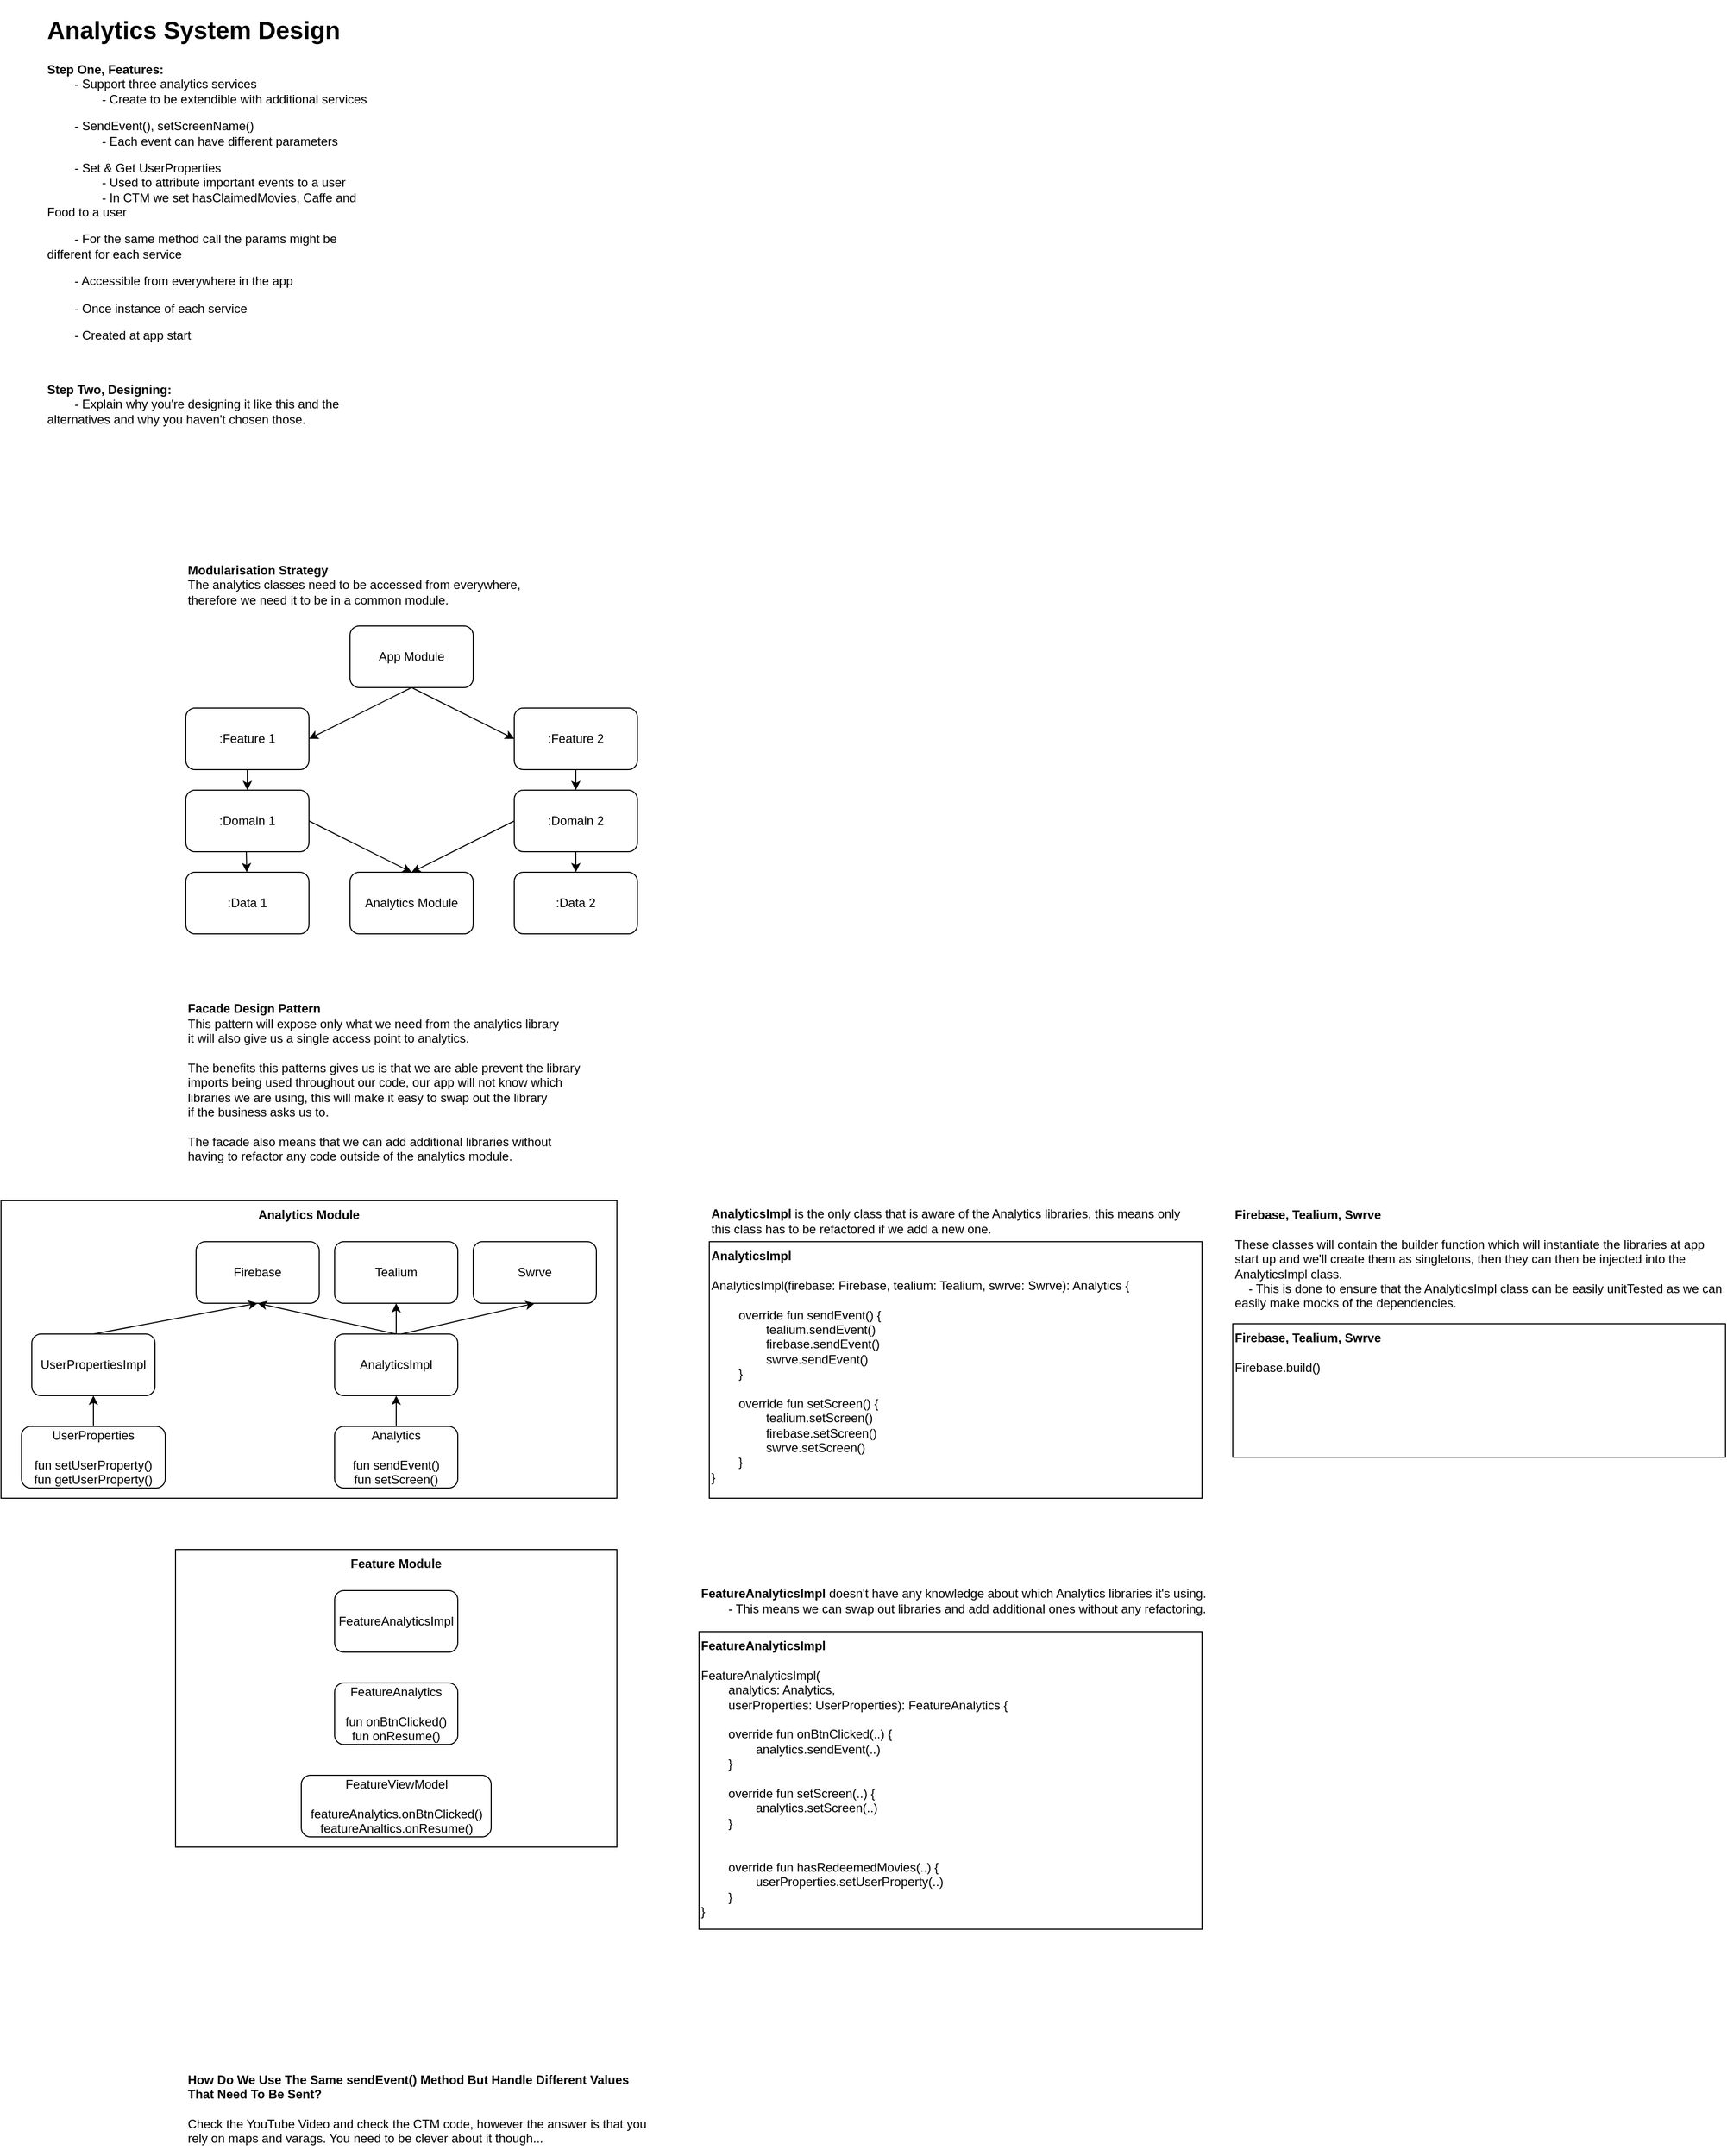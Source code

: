 <mxfile version="22.0.4" type="github">
  <diagram name="Page-1" id="PJGmgsbtzGTumNvcf9OR">
    <mxGraphModel dx="1242" dy="737" grid="1" gridSize="10" guides="1" tooltips="1" connect="1" arrows="1" fold="1" page="1" pageScale="1" pageWidth="827" pageHeight="1169" math="0" shadow="0">
      <root>
        <mxCell id="0" />
        <mxCell id="1" parent="0" />
        <mxCell id="CvgWeTbpGKm57QqjHpzC-31" value="&lt;b&gt;Analytics Module&lt;/b&gt;" style="rounded=0;whiteSpace=wrap;html=1;verticalAlign=top;" vertex="1" parent="1">
          <mxGeometry y="1200" width="600" height="290" as="geometry" />
        </mxCell>
        <mxCell id="CvgWeTbpGKm57QqjHpzC-1" value="&lt;h1&gt;Analytics System Design&lt;/h1&gt;&lt;p&gt;&lt;b&gt;Step One, Features:&lt;br&gt;&lt;/b&gt;&lt;span style=&quot;white-space: pre;&quot;&gt;&#x9;&lt;/span&gt;- Support three analytics services&lt;br&gt;&lt;span style=&quot;white-space: pre;&quot;&gt;&#x9;&lt;span style=&quot;white-space: pre;&quot;&gt;&#x9;&lt;/span&gt;&lt;/span&gt;- Create to be extendible with additional services&lt;br&gt;&lt;/p&gt;&lt;p&gt;&lt;span style=&quot;white-space: pre;&quot;&gt;&#x9;&lt;/span&gt;- SendEvent(), setScreenName()&lt;br&gt;&lt;span style=&quot;white-space: pre;&quot;&gt;&#x9;&lt;/span&gt;&lt;span style=&quot;white-space: pre;&quot;&gt;&#x9;&lt;/span&gt;- Each event can have different parameters&lt;br&gt;&lt;/p&gt;&lt;p&gt;&lt;span style=&quot;white-space: pre;&quot;&gt;&#x9;&lt;/span&gt;- Set &amp;amp; Get UserProperties&lt;br&gt;&lt;span style=&quot;white-space: pre;&quot;&gt;&#x9;&lt;/span&gt;&lt;span style=&quot;white-space: pre;&quot;&gt;&#x9;&lt;/span&gt;- Used to attribute important events to a user&lt;br&gt;&lt;span style=&quot;white-space: pre;&quot;&gt;&#x9;&lt;/span&gt;&lt;span style=&quot;white-space: pre;&quot;&gt;&#x9;&lt;/span&gt;- In CTM we set hasClaimedMovies, Caffe and Food to a user&lt;br&gt;&lt;/p&gt;&lt;p&gt;&lt;span style=&quot;white-space: pre;&quot;&gt;&#x9;&lt;/span&gt;- For the same method call the params might be different for each service&lt;br&gt;&lt;/p&gt;&lt;p&gt;&lt;span style=&quot;white-space: pre;&quot;&gt;&#x9;&lt;/span&gt;- Accessible from everywhere in the app&lt;br&gt;&lt;/p&gt;&lt;p&gt;&lt;span style=&quot;white-space: pre;&quot;&gt;&#x9;&lt;/span&gt;- Once instance of each service&lt;/p&gt;&lt;p&gt;&lt;span style=&quot;white-space: pre;&quot;&gt;&#x9;&lt;/span&gt;- Created at app start&lt;br&gt;&lt;/p&gt;&lt;p&gt;&lt;br&gt;&lt;/p&gt;&lt;p&gt;&lt;b&gt;Step Two, Designing:&lt;/b&gt;&lt;br&gt;&lt;span style=&quot;font-weight: bold; white-space: pre;&quot;&gt;&#x9;&lt;/span&gt;- Explain why you&#39;re designing it like this and the alternatives and why you haven&#39;t chosen those.&lt;br&gt;&lt;/p&gt;" style="text;html=1;strokeColor=none;fillColor=none;spacing=5;spacingTop=-20;whiteSpace=wrap;overflow=hidden;rounded=0;" vertex="1" parent="1">
          <mxGeometry x="40" y="40" width="320" height="420" as="geometry" />
        </mxCell>
        <mxCell id="CvgWeTbpGKm57QqjHpzC-3" value="&lt;b&gt;Modularisation Strategy&lt;/b&gt;&lt;br&gt;The analytics classes need to be accessed from everywhere,&lt;br&gt;therefore we need it to be in a common module." style="text;html=1;align=left;verticalAlign=middle;resizable=0;points=[];autosize=1;strokeColor=none;fillColor=none;" vertex="1" parent="1">
          <mxGeometry x="180" y="570" width="350" height="60" as="geometry" />
        </mxCell>
        <mxCell id="CvgWeTbpGKm57QqjHpzC-4" value="App Module" style="rounded=1;whiteSpace=wrap;html=1;" vertex="1" parent="1">
          <mxGeometry x="340" y="640" width="120" height="60" as="geometry" />
        </mxCell>
        <mxCell id="CvgWeTbpGKm57QqjHpzC-5" value="Analytics Module" style="rounded=1;whiteSpace=wrap;html=1;" vertex="1" parent="1">
          <mxGeometry x="340" y="880" width="120" height="60" as="geometry" />
        </mxCell>
        <mxCell id="CvgWeTbpGKm57QqjHpzC-6" value=":Feature 1" style="rounded=1;whiteSpace=wrap;html=1;" vertex="1" parent="1">
          <mxGeometry x="180" y="720" width="120" height="60" as="geometry" />
        </mxCell>
        <mxCell id="CvgWeTbpGKm57QqjHpzC-7" value=":Feature 2" style="rounded=1;whiteSpace=wrap;html=1;" vertex="1" parent="1">
          <mxGeometry x="500" y="720" width="120" height="60" as="geometry" />
        </mxCell>
        <mxCell id="CvgWeTbpGKm57QqjHpzC-8" value=":Domain 1" style="rounded=1;whiteSpace=wrap;html=1;" vertex="1" parent="1">
          <mxGeometry x="180" y="800" width="120" height="60" as="geometry" />
        </mxCell>
        <mxCell id="CvgWeTbpGKm57QqjHpzC-9" value=":Domain 2" style="rounded=1;whiteSpace=wrap;html=1;" vertex="1" parent="1">
          <mxGeometry x="500" y="800" width="120" height="60" as="geometry" />
        </mxCell>
        <mxCell id="CvgWeTbpGKm57QqjHpzC-10" value=":Data 1" style="rounded=1;whiteSpace=wrap;html=1;" vertex="1" parent="1">
          <mxGeometry x="180" y="880" width="120" height="60" as="geometry" />
        </mxCell>
        <mxCell id="CvgWeTbpGKm57QqjHpzC-11" value=":Data 2" style="rounded=1;whiteSpace=wrap;html=1;" vertex="1" parent="1">
          <mxGeometry x="500" y="880" width="120" height="60" as="geometry" />
        </mxCell>
        <mxCell id="CvgWeTbpGKm57QqjHpzC-15" value="" style="endArrow=classic;html=1;rounded=0;exitX=1;exitY=0.5;exitDx=0;exitDy=0;entryX=0.5;entryY=0;entryDx=0;entryDy=0;" edge="1" parent="1">
          <mxGeometry width="50" height="50" relative="1" as="geometry">
            <mxPoint x="300" y="830" as="sourcePoint" />
            <mxPoint x="400" y="880" as="targetPoint" />
          </mxGeometry>
        </mxCell>
        <mxCell id="CvgWeTbpGKm57QqjHpzC-16" value="" style="endArrow=classic;html=1;rounded=0;exitX=0;exitY=0.5;exitDx=0;exitDy=0;entryX=0.5;entryY=0;entryDx=0;entryDy=0;" edge="1" parent="1" source="CvgWeTbpGKm57QqjHpzC-9" target="CvgWeTbpGKm57QqjHpzC-5">
          <mxGeometry width="50" height="50" relative="1" as="geometry">
            <mxPoint x="310" y="840" as="sourcePoint" />
            <mxPoint x="410" y="890" as="targetPoint" />
          </mxGeometry>
        </mxCell>
        <mxCell id="CvgWeTbpGKm57QqjHpzC-17" value="" style="endArrow=classic;html=1;rounded=0;exitX=0.5;exitY=1;exitDx=0;exitDy=0;" edge="1" parent="1" source="CvgWeTbpGKm57QqjHpzC-6" target="CvgWeTbpGKm57QqjHpzC-8">
          <mxGeometry width="50" height="50" relative="1" as="geometry">
            <mxPoint x="310" y="840" as="sourcePoint" />
            <mxPoint x="410" y="890" as="targetPoint" />
          </mxGeometry>
        </mxCell>
        <mxCell id="CvgWeTbpGKm57QqjHpzC-19" value="" style="endArrow=classic;html=1;rounded=0;exitX=1;exitY=0.5;exitDx=0;exitDy=0;entryX=0.5;entryY=0;entryDx=0;entryDy=0;" edge="1" parent="1" target="CvgWeTbpGKm57QqjHpzC-9">
          <mxGeometry width="50" height="50" relative="1" as="geometry">
            <mxPoint x="560" y="780" as="sourcePoint" />
            <mxPoint x="660" y="830" as="targetPoint" />
          </mxGeometry>
        </mxCell>
        <mxCell id="CvgWeTbpGKm57QqjHpzC-20" value="" style="endArrow=classic;html=1;rounded=0;exitX=1;exitY=0.5;exitDx=0;exitDy=0;" edge="1" parent="1" target="CvgWeTbpGKm57QqjHpzC-10">
          <mxGeometry width="50" height="50" relative="1" as="geometry">
            <mxPoint x="239" y="860" as="sourcePoint" />
            <mxPoint x="339" y="910" as="targetPoint" />
          </mxGeometry>
        </mxCell>
        <mxCell id="CvgWeTbpGKm57QqjHpzC-21" value="" style="endArrow=classic;html=1;rounded=0;exitX=1;exitY=0.5;exitDx=0;exitDy=0;" edge="1" parent="1" target="CvgWeTbpGKm57QqjHpzC-11">
          <mxGeometry width="50" height="50" relative="1" as="geometry">
            <mxPoint x="560" y="860" as="sourcePoint" />
            <mxPoint x="660" y="910" as="targetPoint" />
          </mxGeometry>
        </mxCell>
        <mxCell id="CvgWeTbpGKm57QqjHpzC-22" value="" style="endArrow=classic;html=1;rounded=0;exitX=0.5;exitY=1;exitDx=0;exitDy=0;entryX=1;entryY=0.5;entryDx=0;entryDy=0;" edge="1" parent="1" source="CvgWeTbpGKm57QqjHpzC-4" target="CvgWeTbpGKm57QqjHpzC-6">
          <mxGeometry width="50" height="50" relative="1" as="geometry">
            <mxPoint x="390" y="820" as="sourcePoint" />
            <mxPoint x="440" y="770" as="targetPoint" />
          </mxGeometry>
        </mxCell>
        <mxCell id="CvgWeTbpGKm57QqjHpzC-23" value="" style="endArrow=classic;html=1;rounded=0;entryX=0;entryY=0.5;entryDx=0;entryDy=0;" edge="1" parent="1" target="CvgWeTbpGKm57QqjHpzC-7">
          <mxGeometry width="50" height="50" relative="1" as="geometry">
            <mxPoint x="400" y="700" as="sourcePoint" />
            <mxPoint x="440" y="770" as="targetPoint" />
          </mxGeometry>
        </mxCell>
        <mxCell id="CvgWeTbpGKm57QqjHpzC-24" value="&lt;b&gt;Facade Design Pattern&lt;/b&gt;&lt;br&gt;This pattern will expose only what we need from the analytics library&lt;br&gt;it will also give us a single access point to analytics.&lt;br&gt;&lt;br&gt;The benefits this patterns gives us is that we are able prevent the library&lt;br&gt;imports being used throughout our code, our app will not know which&lt;br&gt;libraries we are using, this will make it easy to swap out the library&lt;br&gt;if the business asks us to.&lt;br&gt;&lt;br&gt;The facade also means that we can add additional libraries without&lt;br&gt;having to refactor any code outside of the analytics module." style="text;html=1;align=left;verticalAlign=middle;resizable=0;points=[];autosize=1;strokeColor=none;fillColor=none;" vertex="1" parent="1">
          <mxGeometry x="180" y="1000" width="410" height="170" as="geometry" />
        </mxCell>
        <mxCell id="CvgWeTbpGKm57QqjHpzC-26" value="AnalyticsImpl" style="rounded=1;whiteSpace=wrap;html=1;" vertex="1" parent="1">
          <mxGeometry x="325" y="1330" width="120" height="60" as="geometry" />
        </mxCell>
        <mxCell id="CvgWeTbpGKm57QqjHpzC-27" value="Analytics&lt;br&gt;&lt;br&gt;fun sendEvent()&lt;br&gt;fun setScreen()" style="rounded=1;whiteSpace=wrap;html=1;" vertex="1" parent="1">
          <mxGeometry x="325" y="1420" width="120" height="60" as="geometry" />
        </mxCell>
        <mxCell id="CvgWeTbpGKm57QqjHpzC-28" value="Firebase" style="rounded=1;whiteSpace=wrap;html=1;" vertex="1" parent="1">
          <mxGeometry x="190" y="1240" width="120" height="60" as="geometry" />
        </mxCell>
        <mxCell id="CvgWeTbpGKm57QqjHpzC-29" value="Tealium" style="rounded=1;whiteSpace=wrap;html=1;" vertex="1" parent="1">
          <mxGeometry x="325" y="1240" width="120" height="60" as="geometry" />
        </mxCell>
        <mxCell id="CvgWeTbpGKm57QqjHpzC-30" value="Swrve" style="rounded=1;whiteSpace=wrap;html=1;" vertex="1" parent="1">
          <mxGeometry x="460" y="1240" width="120" height="60" as="geometry" />
        </mxCell>
        <mxCell id="CvgWeTbpGKm57QqjHpzC-32" value="" style="endArrow=classic;html=1;rounded=0;exitX=0.5;exitY=0;exitDx=0;exitDy=0;entryX=0.5;entryY=1;entryDx=0;entryDy=0;" edge="1" parent="1" source="CvgWeTbpGKm57QqjHpzC-27" target="CvgWeTbpGKm57QqjHpzC-26">
          <mxGeometry width="50" height="50" relative="1" as="geometry">
            <mxPoint x="390" y="1410" as="sourcePoint" />
            <mxPoint x="440" y="1360" as="targetPoint" />
          </mxGeometry>
        </mxCell>
        <mxCell id="CvgWeTbpGKm57QqjHpzC-35" value="" style="endArrow=classic;html=1;rounded=0;entryX=0.5;entryY=1;entryDx=0;entryDy=0;exitX=0.5;exitY=0;exitDx=0;exitDy=0;" edge="1" parent="1" source="CvgWeTbpGKm57QqjHpzC-26" target="CvgWeTbpGKm57QqjHpzC-28">
          <mxGeometry width="50" height="50" relative="1" as="geometry">
            <mxPoint x="240" y="1410" as="sourcePoint" />
            <mxPoint x="290" y="1360" as="targetPoint" />
          </mxGeometry>
        </mxCell>
        <mxCell id="CvgWeTbpGKm57QqjHpzC-36" value="" style="endArrow=classic;html=1;rounded=0;entryX=0.5;entryY=1;entryDx=0;entryDy=0;" edge="1" parent="1" target="CvgWeTbpGKm57QqjHpzC-30">
          <mxGeometry width="50" height="50" relative="1" as="geometry">
            <mxPoint x="390" y="1330" as="sourcePoint" />
            <mxPoint x="540" y="1310" as="targetPoint" />
          </mxGeometry>
        </mxCell>
        <mxCell id="CvgWeTbpGKm57QqjHpzC-37" value="" style="endArrow=classic;html=1;rounded=0;entryX=0.5;entryY=1;entryDx=0;entryDy=0;" edge="1" parent="1" target="CvgWeTbpGKm57QqjHpzC-29">
          <mxGeometry width="50" height="50" relative="1" as="geometry">
            <mxPoint x="385" y="1330" as="sourcePoint" />
            <mxPoint x="440" y="1360" as="targetPoint" />
          </mxGeometry>
        </mxCell>
        <mxCell id="CvgWeTbpGKm57QqjHpzC-39" value="&lt;b&gt;Feature Module&lt;/b&gt;" style="rounded=0;whiteSpace=wrap;html=1;verticalAlign=top;" vertex="1" parent="1">
          <mxGeometry x="170" y="1540" width="430" height="290" as="geometry" />
        </mxCell>
        <mxCell id="CvgWeTbpGKm57QqjHpzC-40" value="FeatureAnalyticsImpl" style="rounded=1;whiteSpace=wrap;html=1;" vertex="1" parent="1">
          <mxGeometry x="325" y="1580" width="120" height="60" as="geometry" />
        </mxCell>
        <mxCell id="CvgWeTbpGKm57QqjHpzC-41" value="FeatureAnalytics&lt;br&gt;&lt;br&gt;fun onBtnClicked()&lt;br&gt;fun onResume()" style="rounded=1;whiteSpace=wrap;html=1;" vertex="1" parent="1">
          <mxGeometry x="325" y="1670" width="120" height="60" as="geometry" />
        </mxCell>
        <mxCell id="CvgWeTbpGKm57QqjHpzC-42" value="FeatureViewModel&lt;br&gt;&lt;br&gt;featureAnalytics.onBtnClicked()&lt;br&gt;featureAnaltics.onResume()" style="rounded=1;whiteSpace=wrap;html=1;" vertex="1" parent="1">
          <mxGeometry x="292.5" y="1760" width="185" height="60" as="geometry" />
        </mxCell>
        <mxCell id="CvgWeTbpGKm57QqjHpzC-43" value="&lt;b&gt;AnalyticsImpl&lt;br&gt;&lt;br&gt;&lt;div style=&quot;&quot;&gt;&lt;span style=&quot;background-color: initial; font-weight: normal;&quot;&gt;AnalyticsImpl(firebase: Firebase, tealium: Tealium, swrve: Swrve): Analytics {&lt;/span&gt;&lt;/div&gt;&lt;div style=&quot;&quot;&gt;&lt;span style=&quot;background-color: initial; font-weight: normal;&quot;&gt;&lt;br&gt;&lt;/span&gt;&lt;/div&gt;&lt;div style=&quot;&quot;&gt;&lt;span style=&quot;background-color: initial; font-weight: normal;&quot;&gt;&lt;span style=&quot;white-space: pre;&quot;&gt;&#x9;&lt;/span&gt;override fun sendEvent() {&lt;br&gt;&lt;/span&gt;&lt;/div&gt;&lt;div style=&quot;&quot;&gt;&lt;span style=&quot;background-color: initial; font-weight: normal;&quot;&gt;&lt;span style=&quot;white-space: pre;&quot;&gt;&#x9;&lt;/span&gt;&lt;span style=&quot;white-space: pre;&quot;&gt;&#x9;&lt;/span&gt;tealium.sendEvent()&lt;br&gt;&lt;/span&gt;&lt;/div&gt;&lt;div style=&quot;&quot;&gt;&lt;span style=&quot;background-color: initial; font-weight: normal;&quot;&gt;&lt;span style=&quot;white-space: pre;&quot;&gt;&#x9;&lt;/span&gt;&lt;span style=&quot;white-space: pre;&quot;&gt;&#x9;&lt;/span&gt;firebase.sendEvent()&lt;br&gt;&lt;/span&gt;&lt;/div&gt;&lt;div style=&quot;&quot;&gt;&lt;span style=&quot;background-color: initial; font-weight: normal;&quot;&gt;&lt;span style=&quot;white-space: pre;&quot;&gt;&#x9;&lt;/span&gt;&lt;span style=&quot;white-space: pre;&quot;&gt;&#x9;&lt;/span&gt;swrve.sendEvent()&lt;br&gt;&lt;/span&gt;&lt;/div&gt;&lt;div style=&quot;&quot;&gt;&lt;span style=&quot;background-color: initial; font-weight: normal;&quot;&gt;&lt;span style=&quot;white-space: pre;&quot;&gt;&#x9;&lt;/span&gt;}&lt;br&gt;&lt;/span&gt;&lt;/div&gt;&lt;div style=&quot;&quot;&gt;&lt;span style=&quot;background-color: initial; font-weight: normal;&quot;&gt;&lt;br&gt;&lt;/span&gt;&lt;/div&gt;&lt;div style=&quot;&quot;&gt;&lt;span style=&quot;background-color: initial; font-weight: normal;&quot;&gt;&lt;span style=&quot;white-space: pre;&quot;&gt;&#x9;&lt;/span&gt;override fun setScreen() {&lt;br&gt;&lt;/span&gt;&lt;/div&gt;&lt;div style=&quot;&quot;&gt;&lt;span style=&quot;background-color: initial; font-weight: normal;&quot;&gt;&lt;span style=&quot;white-space: pre;&quot;&gt;&#x9;&lt;/span&gt;&lt;span style=&quot;white-space: pre;&quot;&gt;&#x9;&lt;/span&gt;tealium.setScreen()&lt;br&gt;&lt;/span&gt;&lt;/div&gt;&lt;div style=&quot;&quot;&gt;&lt;span style=&quot;background-color: initial; font-weight: normal;&quot;&gt;&lt;span style=&quot;white-space: pre;&quot;&gt;&#x9;&lt;/span&gt;&lt;span style=&quot;white-space: pre;&quot;&gt;&#x9;&lt;/span&gt;firebase.setScreen()&lt;br&gt;&lt;/span&gt;&lt;/div&gt;&lt;div style=&quot;&quot;&gt;&lt;span style=&quot;background-color: initial; font-weight: normal;&quot;&gt;&lt;span style=&quot;white-space: pre;&quot;&gt;&#x9;&lt;/span&gt;&lt;span style=&quot;white-space: pre;&quot;&gt;&#x9;&lt;/span&gt;swrve.setScreen()&lt;br&gt;&lt;/span&gt;&lt;/div&gt;&lt;div style=&quot;&quot;&gt;&lt;span style=&quot;background-color: initial; font-weight: normal;&quot;&gt;&lt;span style=&quot;white-space: pre;&quot;&gt;&#x9;&lt;/span&gt;}&lt;/span&gt;&lt;/div&gt;&lt;div style=&quot;&quot;&gt;&lt;span style=&quot;background-color: initial; font-weight: normal;&quot;&gt;}&lt;/span&gt;&lt;/div&gt;&lt;/b&gt;" style="rounded=0;whiteSpace=wrap;html=1;verticalAlign=top;align=left;" vertex="1" parent="1">
          <mxGeometry x="690" y="1240" width="480" height="250" as="geometry" />
        </mxCell>
        <mxCell id="CvgWeTbpGKm57QqjHpzC-44" value="&lt;b&gt;FeatureAnalyticsImpl&lt;/b&gt;&lt;br&gt;&lt;br&gt;&lt;div style=&quot;font-weight: bold;&quot;&gt;&lt;span style=&quot;background-color: initial; font-weight: normal;&quot;&gt;FeatureAnalyticsImpl(&lt;/span&gt;&lt;/div&gt;&lt;div style=&quot;font-weight: bold;&quot;&gt;&lt;span style=&quot;background-color: initial; font-weight: normal;&quot;&gt;&lt;span style=&quot;white-space: pre;&quot;&gt;&#x9;&lt;/span&gt;analytics: Analytics,&amp;nbsp;&lt;/span&gt;&lt;/div&gt;&lt;div style=&quot;font-weight: bold;&quot;&gt;&lt;span style=&quot;background-color: initial; font-weight: normal;&quot;&gt;&lt;span style=&quot;white-space: pre;&quot;&gt;&#x9;&lt;/span&gt;userProperties: UserProperties)&lt;/span&gt;&lt;span style=&quot;background-color: initial; font-weight: normal;&quot;&gt;: FeatureAnalytics {&lt;/span&gt;&lt;/div&gt;&lt;div style=&quot;font-weight: bold;&quot;&gt;&lt;span style=&quot;background-color: initial; font-weight: normal;&quot;&gt;&lt;br&gt;&lt;/span&gt;&lt;/div&gt;&lt;div style=&quot;font-weight: bold;&quot;&gt;&lt;span style=&quot;background-color: initial; font-weight: normal;&quot;&gt;&lt;span style=&quot;white-space: pre;&quot;&gt;&#x9;&lt;/span&gt;override fun onBtnClicked(..) {&lt;br&gt;&lt;/span&gt;&lt;/div&gt;&lt;div style=&quot;font-weight: bold;&quot;&gt;&lt;span style=&quot;background-color: initial; font-weight: normal;&quot;&gt;&lt;span style=&quot;white-space: pre;&quot;&gt;&#x9;&lt;/span&gt;&lt;span style=&quot;white-space: pre;&quot;&gt;&#x9;&lt;/span&gt;analytics.sendEvent(..)&lt;/span&gt;&lt;/div&gt;&lt;div style=&quot;font-weight: bold;&quot;&gt;&lt;span style=&quot;background-color: initial; font-weight: normal;&quot;&gt;&lt;span style=&quot;white-space: pre;&quot;&gt;&#x9;&lt;/span&gt;}&lt;br&gt;&lt;/span&gt;&lt;/div&gt;&lt;div style=&quot;font-weight: bold;&quot;&gt;&lt;span style=&quot;background-color: initial; font-weight: normal;&quot;&gt;&lt;br&gt;&lt;/span&gt;&lt;/div&gt;&lt;div style=&quot;font-weight: bold;&quot;&gt;&lt;span style=&quot;background-color: initial; font-weight: normal;&quot;&gt;&lt;span style=&quot;white-space: pre;&quot;&gt;&#x9;&lt;/span&gt;override fun setScreen(..) {&lt;br&gt;&lt;/span&gt;&lt;/div&gt;&lt;div style=&quot;font-weight: bold;&quot;&gt;&lt;span style=&quot;background-color: initial; font-weight: normal;&quot;&gt;&lt;span style=&quot;white-space: pre;&quot;&gt;&#x9;&lt;/span&gt;&lt;span style=&quot;white-space: pre;&quot;&gt;&#x9;&lt;/span&gt;analytics.setScreen(..)&lt;/span&gt;&lt;/div&gt;&lt;div style=&quot;font-weight: bold;&quot;&gt;&lt;span style=&quot;background-color: initial; font-weight: normal;&quot;&gt;&lt;span style=&quot;white-space: pre;&quot;&gt;&#x9;&lt;/span&gt;}&lt;/span&gt;&lt;/div&gt;&lt;div style=&quot;font-weight: bold;&quot;&gt;&lt;span style=&quot;background-color: initial; font-weight: normal;&quot;&gt;&lt;br&gt;&lt;/span&gt;&lt;/div&gt;&lt;div style=&quot;&quot;&gt;&lt;span style=&quot;font-weight: normal; background-color: initial;&quot;&gt;&lt;span style=&quot;&quot;&gt;&lt;span style=&quot;&quot;&gt;&amp;nbsp;&amp;nbsp;&amp;nbsp;&amp;nbsp;&lt;/span&gt;&lt;/span&gt;&lt;br&gt;&lt;/span&gt;&lt;span style=&quot;white-space: pre;&quot;&gt;&#x9;&lt;/span&gt;override fun hasRedeemedMovies(..) {&lt;/div&gt;&lt;span style=&quot;border-color: var(--border-color);&quot;&gt;&lt;div style=&quot;border-color: var(--border-color);&quot;&gt;&lt;span style=&quot;border-color: var(--border-color); background-color: initial; font-weight: normal;&quot;&gt;&lt;span style=&quot;white-space: pre;&quot;&gt;&#x9;&lt;/span&gt;&lt;span style=&quot;white-space: pre;&quot;&gt;&#x9;&lt;/span&gt;userProperties.setUserProperty(..)&lt;/span&gt;&lt;/div&gt;&lt;div style=&quot;font-weight: bold; border-color: var(--border-color);&quot;&gt;&lt;span style=&quot;border-color: var(--border-color); background-color: initial; font-weight: normal;&quot;&gt;&lt;span style=&quot;white-space: pre;&quot;&gt;&#x9;&lt;/span&gt;}&lt;/span&gt;&lt;/div&gt;&lt;/span&gt;&lt;b&gt;&lt;div style=&quot;&quot;&gt;&lt;span style=&quot;background-color: initial; font-weight: normal;&quot;&gt;}&lt;/span&gt;&lt;/div&gt;&lt;/b&gt;" style="rounded=0;whiteSpace=wrap;html=1;verticalAlign=top;align=left;" vertex="1" parent="1">
          <mxGeometry x="680" y="1620" width="490" height="290" as="geometry" />
        </mxCell>
        <mxCell id="CvgWeTbpGKm57QqjHpzC-45" value="&lt;b&gt;FeatureAnalyticsImpl&lt;/b&gt; doesn&#39;t have any knowledge about which Analytics libraries it&#39;s using.&lt;br&gt;&lt;span style=&quot;white-space: pre;&quot;&gt;&#x9;&lt;/span&gt;- This means we can swap out libraries and add additional ones without any refactoring." style="text;html=1;align=left;verticalAlign=middle;resizable=0;points=[];autosize=1;strokeColor=none;fillColor=none;" vertex="1" parent="1">
          <mxGeometry x="680" y="1570" width="520" height="40" as="geometry" />
        </mxCell>
        <mxCell id="CvgWeTbpGKm57QqjHpzC-46" value="&lt;b&gt;AnalyticsImpl&lt;/b&gt;&amp;nbsp;is the only class that is aware of the Analytics libraries, this means only&lt;br&gt;this class has to be refactored if we add a new one." style="text;html=1;align=left;verticalAlign=middle;resizable=0;points=[];autosize=1;strokeColor=none;fillColor=none;" vertex="1" parent="1">
          <mxGeometry x="690" y="1200" width="480" height="40" as="geometry" />
        </mxCell>
        <mxCell id="CvgWeTbpGKm57QqjHpzC-47" value="&lt;b&gt;Firebase, Tealium, Swrve&lt;/b&gt;&lt;br&gt;&lt;br&gt;&lt;div style=&quot;&quot;&gt;Firebase.build()&lt;/div&gt;" style="rounded=0;whiteSpace=wrap;html=1;verticalAlign=top;align=left;" vertex="1" parent="1">
          <mxGeometry x="1200" y="1320" width="480" height="130" as="geometry" />
        </mxCell>
        <mxCell id="CvgWeTbpGKm57QqjHpzC-48" value="&lt;b style=&quot;border-color: var(--border-color);&quot;&gt;Firebase, Tealium, Swrve&lt;/b&gt;&lt;br style=&quot;border-color: var(--border-color);&quot;&gt;&lt;br style=&quot;border-color: var(--border-color);&quot;&gt;&lt;div style=&quot;border-color: var(--border-color);&quot;&gt;These classes will contain the builder function which will instantiate the libraries at app start up and we&#39;ll create them as singletons, then they can then be injected into the AnalyticsImpl class.&lt;/div&gt;&lt;div style=&quot;border-color: var(--border-color);&quot;&gt;&lt;span style=&quot;white-space: pre;&quot;&gt;&amp;nbsp;&amp;nbsp;&amp;nbsp;&amp;nbsp;&lt;/span&gt;- This is done to ensure that the AnalyticsImpl class can be easily unitTested as we can easily make mocks of the dependencies.&lt;/div&gt;" style="text;html=1;strokeColor=none;fillColor=none;align=left;verticalAlign=middle;whiteSpace=wrap;rounded=0;" vertex="1" parent="1">
          <mxGeometry x="1200" y="1200" width="480" height="113" as="geometry" />
        </mxCell>
        <mxCell id="CvgWeTbpGKm57QqjHpzC-50" value="UserPropertiesImpl" style="rounded=1;whiteSpace=wrap;html=1;" vertex="1" parent="1">
          <mxGeometry x="30" y="1330" width="120" height="60" as="geometry" />
        </mxCell>
        <mxCell id="CvgWeTbpGKm57QqjHpzC-51" value="UserProperties&lt;br&gt;&lt;br&gt;fun setUserProperty()&lt;br&gt;fun getUserProperty()" style="rounded=1;whiteSpace=wrap;html=1;" vertex="1" parent="1">
          <mxGeometry x="20" y="1420" width="140" height="60" as="geometry" />
        </mxCell>
        <mxCell id="CvgWeTbpGKm57QqjHpzC-52" value="" style="endArrow=classic;html=1;rounded=0;exitX=0.5;exitY=0;exitDx=0;exitDy=0;entryX=0.5;entryY=1;entryDx=0;entryDy=0;" edge="1" parent="1" source="CvgWeTbpGKm57QqjHpzC-51" target="CvgWeTbpGKm57QqjHpzC-50">
          <mxGeometry width="50" height="50" relative="1" as="geometry">
            <mxPoint x="95" y="1410" as="sourcePoint" />
            <mxPoint x="145" y="1360" as="targetPoint" />
          </mxGeometry>
        </mxCell>
        <mxCell id="CvgWeTbpGKm57QqjHpzC-53" value="" style="endArrow=classic;html=1;rounded=0;entryX=0.5;entryY=1;entryDx=0;entryDy=0;exitX=0.5;exitY=0;exitDx=0;exitDy=0;" edge="1" parent="1" source="CvgWeTbpGKm57QqjHpzC-50" target="CvgWeTbpGKm57QqjHpzC-28">
          <mxGeometry width="50" height="50" relative="1" as="geometry">
            <mxPoint x="350" y="1510" as="sourcePoint" />
            <mxPoint x="400" y="1460" as="targetPoint" />
          </mxGeometry>
        </mxCell>
        <mxCell id="CvgWeTbpGKm57QqjHpzC-54" value="&lt;b&gt;How Do We Use The Same sendEvent() Method But Handle Different Values&lt;br&gt;That Need To Be Sent?&lt;br&gt;&lt;/b&gt;&lt;br&gt;Check the YouTube Video and check the CTM code, however the answer is that you&lt;br&gt;rely on maps and varags. You need to be clever about it though..." style="text;html=1;align=left;verticalAlign=middle;resizable=0;points=[];autosize=1;strokeColor=none;fillColor=none;" vertex="1" parent="1">
          <mxGeometry x="180" y="2040" width="470" height="90" as="geometry" />
        </mxCell>
      </root>
    </mxGraphModel>
  </diagram>
</mxfile>
